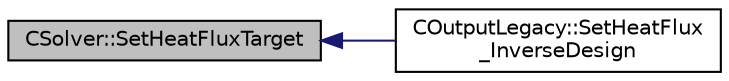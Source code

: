 digraph "CSolver::SetHeatFluxTarget"
{
  edge [fontname="Helvetica",fontsize="10",labelfontname="Helvetica",labelfontsize="10"];
  node [fontname="Helvetica",fontsize="10",shape=record];
  rankdir="LR";
  Node4537 [label="CSolver::SetHeatFluxTarget",height=0.2,width=0.4,color="black", fillcolor="grey75", style="filled", fontcolor="black"];
  Node4537 -> Node4538 [dir="back",color="midnightblue",fontsize="10",style="solid",fontname="Helvetica"];
  Node4538 [label="COutputLegacy::SetHeatFlux\l_InverseDesign",height=0.2,width=0.4,color="black", fillcolor="white", style="filled",URL="$class_c_output_legacy.html#abc1c12e2cab319d01e73b483aee0cd11",tooltip="Writes inverse design. "];
}
